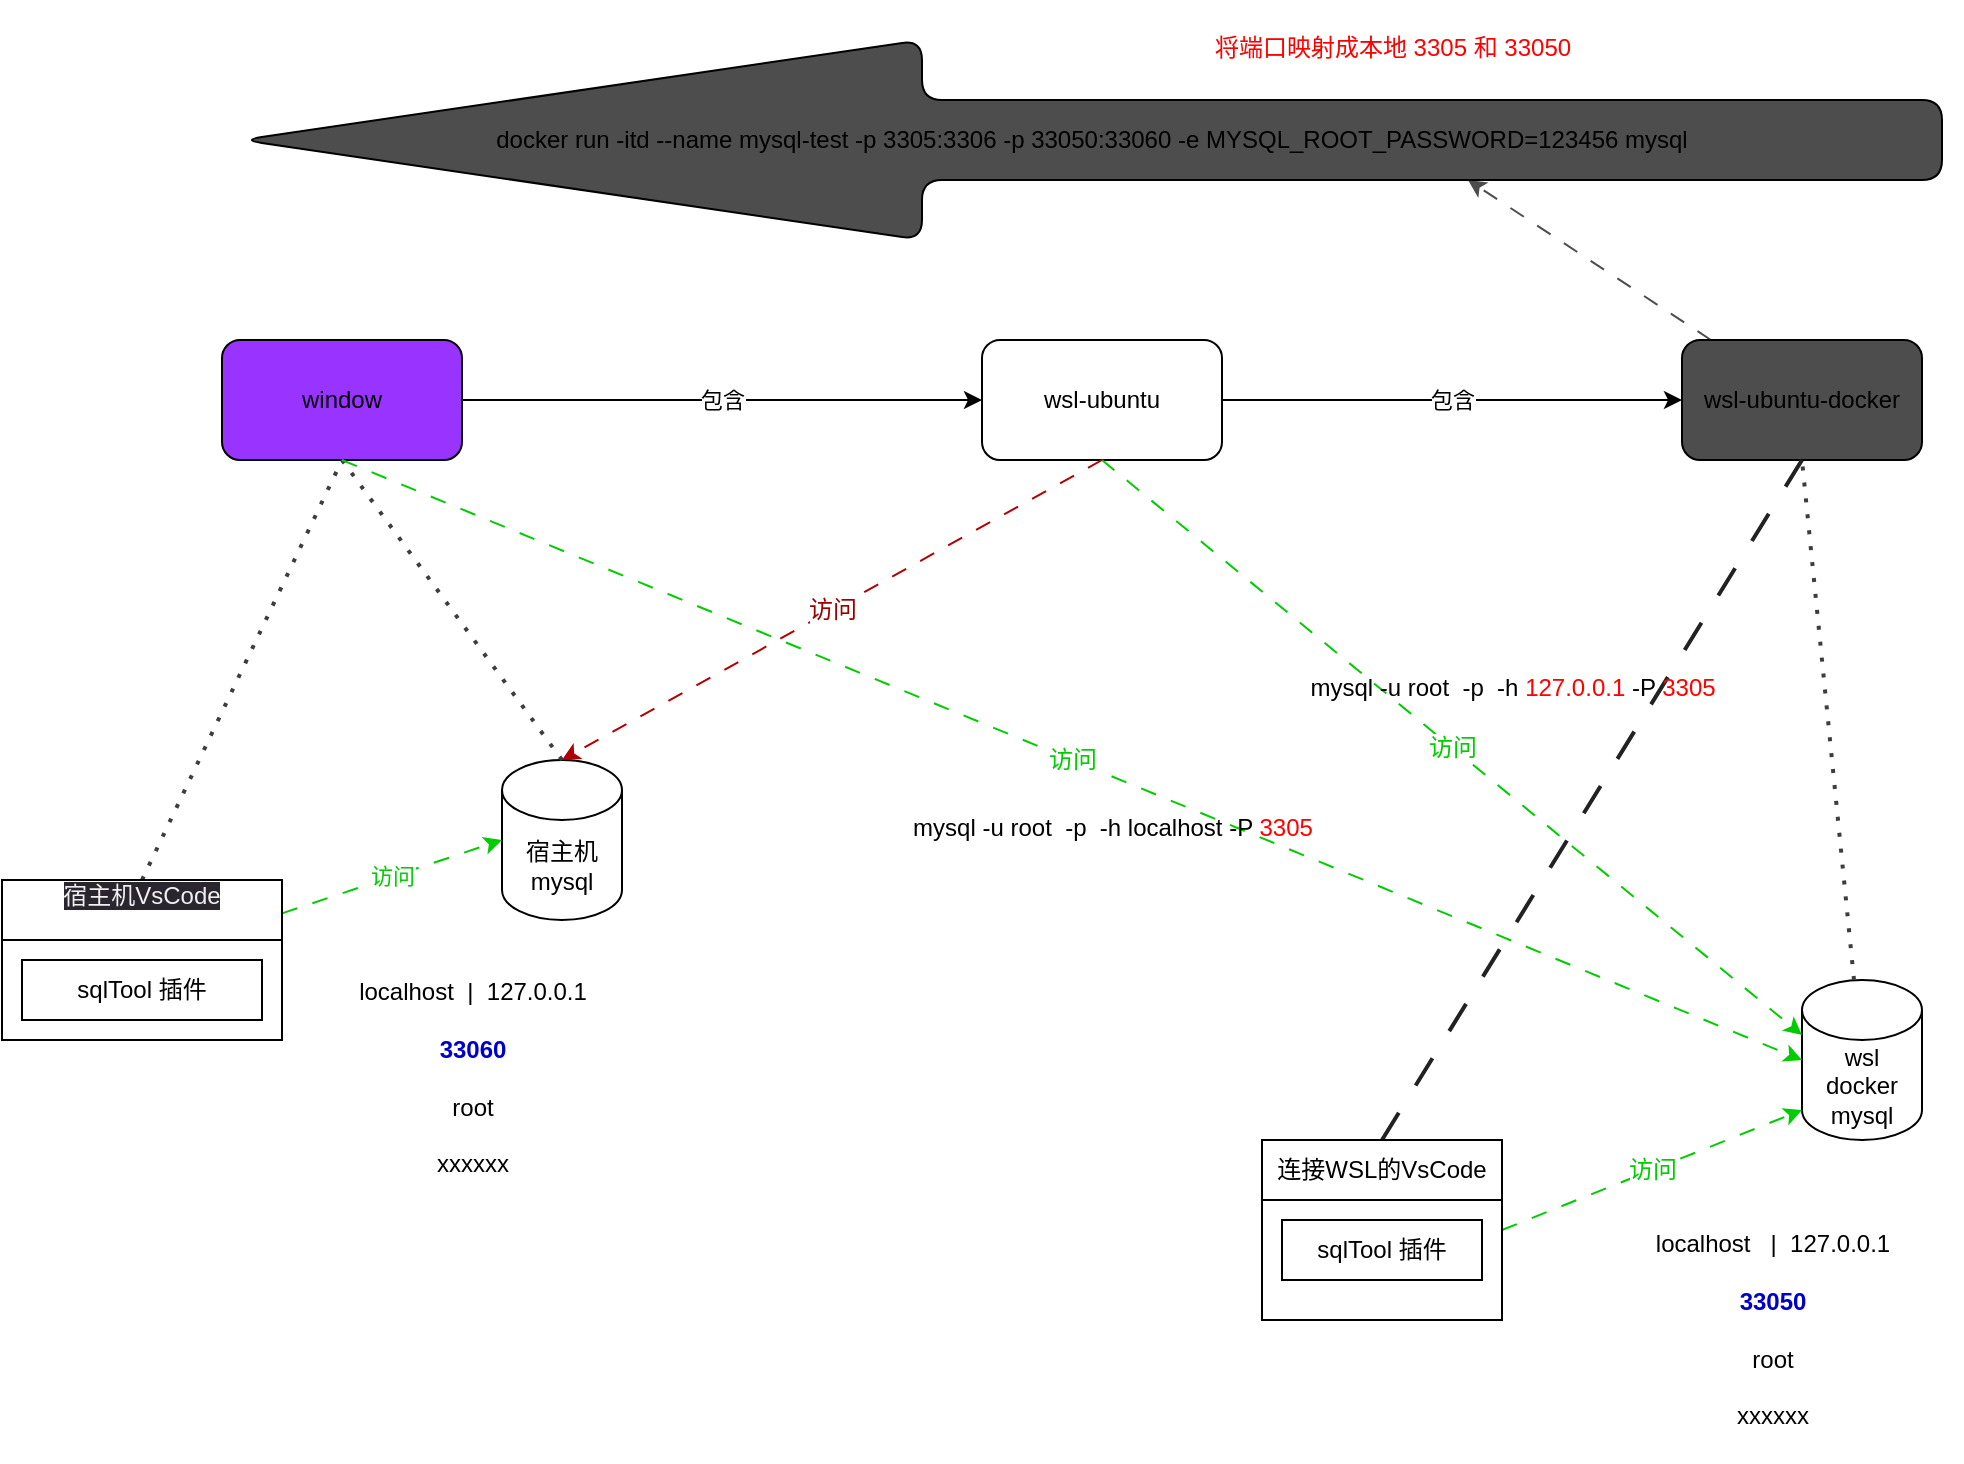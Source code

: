 <mxfile>
    <diagram id="dbHXhrcvEqP2WfTtQ7la" name="第 1 页">
        <mxGraphModel dx="1179" dy="649" grid="1" gridSize="10" guides="0" tooltips="1" connect="1" arrows="1" fold="1" page="1" pageScale="1" pageWidth="1169" pageHeight="1654" math="0" shadow="0">
            <root>
                <mxCell id="0"/>
                <mxCell id="1" parent="0"/>
                <mxCell id="2" value="宿主机mysql" style="shape=cylinder3;whiteSpace=wrap;html=1;boundedLbl=1;backgroundOutline=1;size=15;" vertex="1" parent="1">
                    <mxGeometry x="330" y="570" width="60" height="80" as="geometry"/>
                </mxCell>
                <mxCell id="3" value="wsl&lt;br&gt;docker&lt;br&gt;mysql" style="shape=cylinder3;whiteSpace=wrap;html=1;boundedLbl=1;backgroundOutline=1;size=15;" vertex="1" parent="1">
                    <mxGeometry x="980" y="680" width="60" height="80" as="geometry"/>
                </mxCell>
                <mxCell id="6" value="window" style="rounded=1;whiteSpace=wrap;html=1;fillColor=#9933FF;" vertex="1" parent="1">
                    <mxGeometry x="190" y="360" width="120" height="60" as="geometry"/>
                </mxCell>
                <mxCell id="7" value="wsl-ubuntu" style="rounded=1;whiteSpace=wrap;html=1;" vertex="1" parent="1">
                    <mxGeometry x="570" y="360" width="120" height="60" as="geometry"/>
                </mxCell>
                <mxCell id="40" value="" style="edgeStyle=none;html=1;dashed=1;dashPattern=8 8;strokeColor=#4D4D4D;fontSize=12;fontColor=#FF0000;entryX=0;entryY=0;entryDx=237;entryDy=30;entryPerimeter=0;" edge="1" parent="1" source="8" target="39">
                    <mxGeometry relative="1" as="geometry"/>
                </mxCell>
                <mxCell id="8" value="wsl-ubuntu-docker" style="rounded=1;whiteSpace=wrap;html=1;fillColor=#4D4D4D;" vertex="1" parent="1">
                    <mxGeometry x="920" y="360" width="120" height="60" as="geometry"/>
                </mxCell>
                <mxCell id="9" value="" style="endArrow=classic;html=1;exitX=1;exitY=0.5;exitDx=0;exitDy=0;entryX=0;entryY=0.5;entryDx=0;entryDy=0;" edge="1" parent="1" source="7" target="8">
                    <mxGeometry relative="1" as="geometry">
                        <mxPoint x="810" y="389.5" as="sourcePoint"/>
                        <mxPoint x="910" y="389.5" as="targetPoint"/>
                    </mxGeometry>
                </mxCell>
                <mxCell id="10" value="包含" style="edgeLabel;resizable=0;html=1;align=center;verticalAlign=middle;" connectable="0" vertex="1" parent="9">
                    <mxGeometry relative="1" as="geometry"/>
                </mxCell>
                <mxCell id="14" value="" style="endArrow=classic;html=1;entryX=0;entryY=0.5;entryDx=0;entryDy=0;exitX=1;exitY=0.5;exitDx=0;exitDy=0;" edge="1" parent="1" source="6" target="7">
                    <mxGeometry relative="1" as="geometry">
                        <mxPoint x="460" y="389.5" as="sourcePoint"/>
                        <mxPoint x="560" y="389.5" as="targetPoint"/>
                    </mxGeometry>
                </mxCell>
                <mxCell id="15" value="包含" style="edgeLabel;resizable=0;html=1;align=center;verticalAlign=middle;" connectable="0" vertex="1" parent="14">
                    <mxGeometry relative="1" as="geometry"/>
                </mxCell>
                <mxCell id="16" value="" style="endArrow=none;dashed=1;html=1;dashPattern=1 3;strokeWidth=2;entryX=0.5;entryY=1;entryDx=0;entryDy=0;exitX=0.5;exitY=0;exitDx=0;exitDy=0;exitPerimeter=0;strokeColor=#3D3D3D;" edge="1" parent="1" source="2" target="6">
                    <mxGeometry width="50" height="50" relative="1" as="geometry">
                        <mxPoint x="630" y="630" as="sourcePoint"/>
                        <mxPoint x="390" y="430" as="targetPoint"/>
                    </mxGeometry>
                </mxCell>
                <mxCell id="17" value="" style="endArrow=none;dashed=1;html=1;dashPattern=1 3;strokeWidth=2;entryX=0.5;entryY=1;entryDx=0;entryDy=0;strokeColor=#3D3D3D;" edge="1" parent="1" source="3" target="8">
                    <mxGeometry width="50" height="50" relative="1" as="geometry">
                        <mxPoint x="630" y="630" as="sourcePoint"/>
                        <mxPoint x="680" y="580" as="targetPoint"/>
                    </mxGeometry>
                </mxCell>
                <mxCell id="19" value="" style="endArrow=none;dashed=1;html=1;dashPattern=1 3;strokeWidth=2;entryX=0.5;entryY=1;entryDx=0;entryDy=0;exitX=0.5;exitY=0;exitDx=0;exitDy=0;strokeColor=#3D3D3D;" edge="1" parent="1" source="25" target="6">
                    <mxGeometry width="50" height="50" relative="1" as="geometry">
                        <mxPoint x="230" y="570" as="sourcePoint"/>
                        <mxPoint x="410" y="430" as="targetPoint"/>
                    </mxGeometry>
                </mxCell>
                <mxCell id="22" value="" style="endArrow=none;dashed=1;html=1;strokeWidth=2;exitX=0.5;exitY=0;exitDx=0;exitDy=0;dashPattern=8 8;strokeColor=#222222;labelBackgroundColor=#1A1A1A;" edge="1" parent="1" source="23">
                    <mxGeometry width="50" height="50" relative="1" as="geometry">
                        <mxPoint x="650" y="630" as="sourcePoint"/>
                        <mxPoint x="980" y="420" as="targetPoint"/>
                    </mxGeometry>
                </mxCell>
                <mxCell id="32" value="访问" style="edgeStyle=none;html=1;exitX=1;exitY=0.5;exitDx=0;exitDy=0;entryX=0;entryY=1;entryDx=0;entryDy=-15;entryPerimeter=0;dashed=1;dashPattern=8 8;fontSize=12;fillColor=#e51400;strokeColor=#00CC00;fontColor=#00CC00;" edge="1" parent="1" source="23" target="3">
                    <mxGeometry relative="1" as="geometry"/>
                </mxCell>
                <mxCell id="23" value="&lt;span style=&quot;font-weight: 400;&quot;&gt;连接WSL的VsCode&lt;/span&gt;" style="swimlane;whiteSpace=wrap;html=1;startSize=30;" vertex="1" parent="1">
                    <mxGeometry x="710" y="760" width="120" height="90" as="geometry"/>
                </mxCell>
                <mxCell id="20" value="sqlTool 插件" style="rounded=0;whiteSpace=wrap;html=1;" vertex="1" parent="23">
                    <mxGeometry x="10" y="40" width="100" height="30" as="geometry"/>
                </mxCell>
                <mxCell id="28" value="访问" style="edgeStyle=none;html=1;dashed=1;dashPattern=8 8;entryX=0;entryY=0.5;entryDx=0;entryDy=0;entryPerimeter=0;fillColor=#fa6800;strokeColor=#00CC00;fontColor=#00CC00;" edge="1" parent="1" source="25" target="2">
                    <mxGeometry relative="1" as="geometry">
                        <mxPoint x="330" y="850" as="targetPoint"/>
                    </mxGeometry>
                </mxCell>
                <mxCell id="25" value="&#10;&lt;span style=&quot;color: rgb(240, 240, 240); font-family: Helvetica; font-size: 12px; font-style: normal; font-variant-ligatures: normal; font-variant-caps: normal; font-weight: 400; letter-spacing: normal; orphans: 2; text-align: center; text-indent: 0px; text-transform: none; widows: 2; word-spacing: 0px; -webkit-text-stroke-width: 0px; background-color: rgb(42, 37, 47); text-decoration-thickness: initial; text-decoration-style: initial; text-decoration-color: initial; float: none; display: inline !important;&quot;&gt;宿主机VsCode&lt;/span&gt;&#10;&#10;" style="swimlane;whiteSpace=wrap;html=1;startSize=30;" vertex="1" parent="1">
                    <mxGeometry x="80" y="630" width="140" height="80" as="geometry"/>
                </mxCell>
                <mxCell id="26" value="sqlTool 插件" style="rounded=0;whiteSpace=wrap;html=1;" vertex="1" parent="25">
                    <mxGeometry x="10" y="40" width="120" height="30" as="geometry"/>
                </mxCell>
                <mxCell id="30" value="&lt;font style=&quot;font-size: 12px;&quot;&gt;&lt;span style=&quot;font-weight: normal;&quot;&gt;localhost&amp;nbsp; &amp;nbsp;|&amp;nbsp; 127.0.0.1&lt;/span&gt;&lt;br&gt;&lt;font color=&quot;#0000cc&quot;&gt;33050&lt;/font&gt;&lt;br&gt;&lt;span style=&quot;font-weight: normal;&quot;&gt;root&lt;/span&gt;&lt;br&gt;&lt;span style=&quot;font-weight: normal;&quot;&gt;xxxxxx&lt;/span&gt;&lt;br&gt;&lt;/font&gt;" style="text;strokeColor=none;fillColor=none;html=1;fontSize=24;fontStyle=1;verticalAlign=middle;align=center;strokeWidth=5;backgroundOutline=1;" vertex="1" parent="1">
                    <mxGeometry x="870" y="780" width="190" height="141" as="geometry"/>
                </mxCell>
                <mxCell id="33" value="&lt;font style=&quot;font-size: 12px;&quot;&gt;&lt;span style=&quot;font-weight: normal;&quot;&gt;localhost&amp;nbsp; |&amp;nbsp; 127.0.0.1&lt;/span&gt;&lt;br&gt;&lt;font color=&quot;#0000cc&quot;&gt;33060&lt;/font&gt;&lt;br&gt;&lt;span style=&quot;font-weight: normal;&quot;&gt;root&lt;/span&gt;&lt;br&gt;&lt;span style=&quot;font-weight: normal;&quot;&gt;xxxxxx&lt;/span&gt;&lt;br&gt;&lt;/font&gt;" style="text;strokeColor=none;fillColor=none;html=1;fontSize=24;fontStyle=1;verticalAlign=middle;align=center;" vertex="1" parent="1">
                    <mxGeometry x="220" y="660" width="190" height="130" as="geometry"/>
                </mxCell>
                <mxCell id="34" value="访问" style="edgeStyle=none;html=1;entryX=0;entryY=0;entryDx=0;entryDy=27.5;entryPerimeter=0;dashed=1;dashPattern=8 8;fontSize=12;fillColor=#e51400;strokeColor=#00CC00;fontColor=#00CC00;" edge="1" parent="1" target="3">
                    <mxGeometry relative="1" as="geometry">
                        <mxPoint x="630" y="420" as="sourcePoint"/>
                        <mxPoint x="900" y="420" as="targetPoint"/>
                    </mxGeometry>
                </mxCell>
                <mxCell id="37" value="&lt;font style=&quot;font-size: 12px; font-weight: normal;&quot;&gt;mysql -u root&amp;nbsp; -p&amp;nbsp; -h &lt;font color=&quot;#ff0000&quot;&gt;127.0.0.1 &lt;/font&gt;-P &lt;font color=&quot;#ff0000&quot;&gt;3305&lt;/font&gt;&lt;br&gt;&lt;/font&gt;" style="text;strokeColor=none;fillColor=none;html=1;fontSize=24;fontStyle=1;verticalAlign=middle;align=center;" vertex="1" parent="1">
                    <mxGeometry x="740" y="510" width="190" height="40" as="geometry"/>
                </mxCell>
                <mxCell id="39" value="docker run -itd --name mysql-test -p 3305:3306 -p 33050:33060 -e MYSQL_ROOT_PASSWORD=123456 mysql" style="shape=singleArrow;whiteSpace=wrap;html=1;arrowWidth=0.4;arrowSize=0.4;fillColor=#4D4D4D;rounded=1;direction=west;" vertex="1" parent="1">
                    <mxGeometry x="200" y="210" width="850" height="100" as="geometry"/>
                </mxCell>
                <mxCell id="41" value="&lt;font style=&quot;font-size: 12px; font-weight: normal;&quot;&gt;将端口映射成本地 3305 和 33050&lt;br&gt;&lt;/font&gt;" style="text;strokeColor=none;fillColor=none;html=1;fontSize=24;fontStyle=1;verticalAlign=middle;align=center;fontColor=#FF0000;" vertex="1" parent="1">
                    <mxGeometry x="650" y="190" width="250" height="40" as="geometry"/>
                </mxCell>
                <mxCell id="42" value="访问" style="edgeStyle=none;html=1;exitX=0.5;exitY=1;exitDx=0;exitDy=0;entryX=0.5;entryY=0;entryDx=0;entryDy=0;entryPerimeter=0;dashed=1;dashPattern=8 8;fontSize=12;fillColor=#e51400;strokeColor=#B20000;fontColor=#990000;" edge="1" parent="1" source="7" target="2">
                    <mxGeometry relative="1" as="geometry">
                        <mxPoint x="720.0" y="430" as="sourcePoint"/>
                        <mxPoint x="1060" y="637.5" as="targetPoint"/>
                    </mxGeometry>
                </mxCell>
                <mxCell id="43" value="访问" style="edgeStyle=none;html=1;entryX=0;entryY=0.5;entryDx=0;entryDy=0;entryPerimeter=0;dashed=1;dashPattern=8 8;fontSize=12;fillColor=#e51400;strokeColor=#00CC00;fontColor=#00CC00;" edge="1" parent="1" target="3">
                    <mxGeometry relative="1" as="geometry">
                        <mxPoint x="250" y="420" as="sourcePoint"/>
                        <mxPoint x="1060" y="637.5" as="targetPoint"/>
                    </mxGeometry>
                </mxCell>
                <mxCell id="45" value="&lt;font style=&quot;font-size: 12px; font-weight: normal;&quot;&gt;mysql -u root&amp;nbsp; -p&amp;nbsp; -h localhost&lt;font color=&quot;#ff0000&quot;&gt;&amp;nbsp;&lt;/font&gt;-P &lt;font color=&quot;#ff0000&quot;&gt;3305&lt;/font&gt;&lt;br&gt;&lt;/font&gt;" style="text;strokeColor=none;fillColor=none;html=1;fontSize=24;fontStyle=1;verticalAlign=middle;align=center;" vertex="1" parent="1">
                    <mxGeometry x="540" y="580" width="190" height="40" as="geometry"/>
                </mxCell>
            </root>
        </mxGraphModel>
    </diagram>
</mxfile>